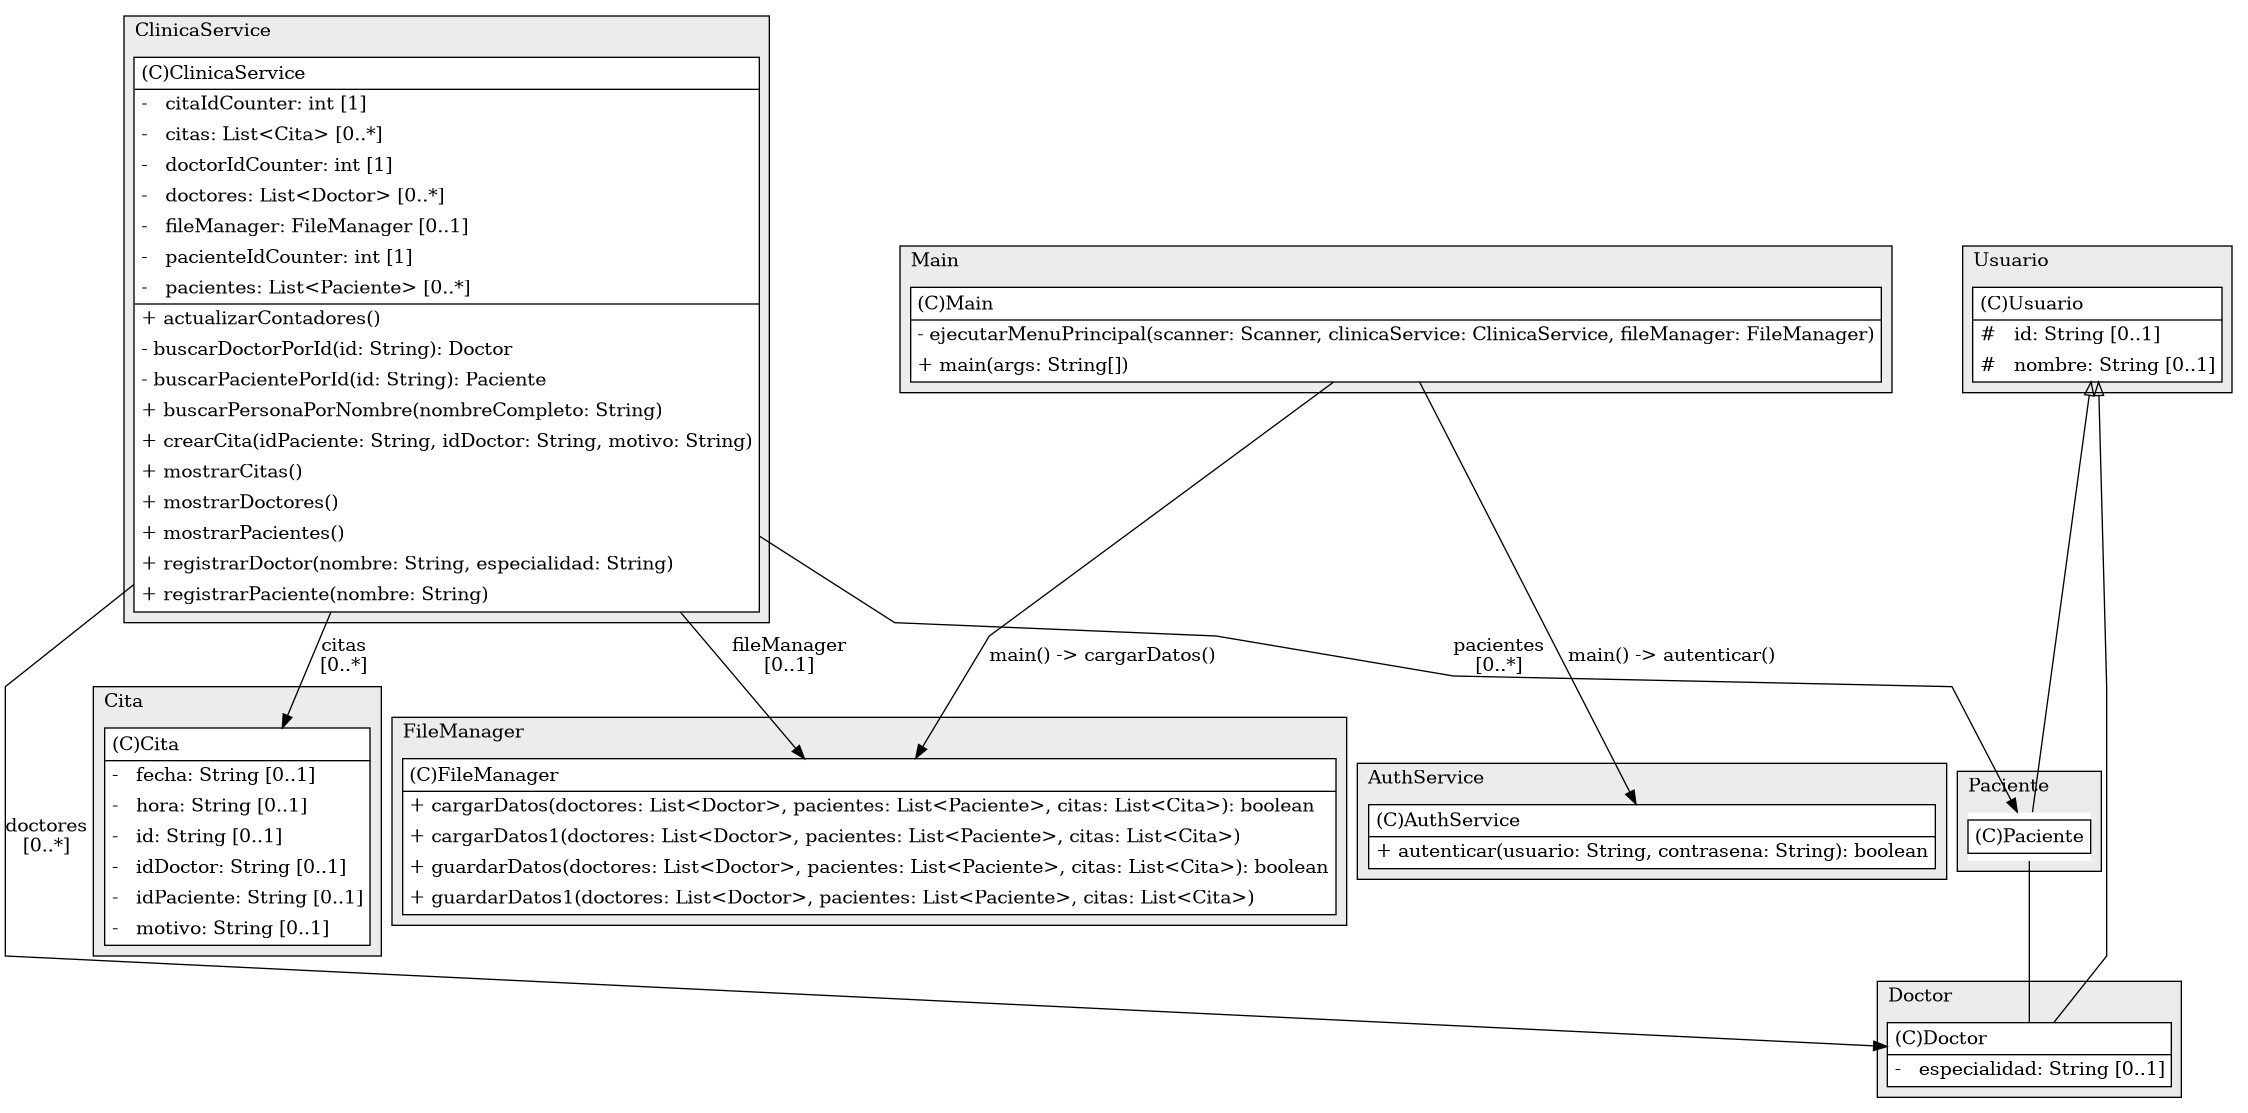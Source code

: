 @startuml

/' diagram meta data start
config=StructureConfiguration;
{
  "projectClassification": {
    "searchMode": "OpenProject", // OpenProject, AllProjects
    "includedProjects": "",
    "pathEndKeywords": "*.impl",
    "isClientPath": "",
    "isClientName": "",
    "isTestPath": "",
    "isTestName": "",
    "isMappingPath": "",
    "isMappingName": "",
    "isDataAccessPath": "",
    "isDataAccessName": "",
    "isDataStructurePath": "",
    "isDataStructureName": "",
    "isInterfaceStructuresPath": "",
    "isInterfaceStructuresName": "",
    "isEntryPointPath": "",
    "isEntryPointName": "",
    "treatFinalFieldsAsMandatory": false
  },
  "graphRestriction": {
    "classPackageExcludeFilter": "",
    "classPackageIncludeFilter": "",
    "classNameExcludeFilter": "",
    "classNameIncludeFilter": "",
    "methodNameExcludeFilter": "",
    "methodNameIncludeFilter": "",
    "removeByInheritance": "", // inheritance/annotation based filtering is done in a second step
    "removeByAnnotation": "",
    "removeByClassPackage": "", // cleanup the graph after inheritance/annotation based filtering is done
    "removeByClassName": "",
    "cutMappings": false,
    "cutEnum": true,
    "cutTests": true,
    "cutClient": true,
    "cutDataAccess": false,
    "cutInterfaceStructures": false,
    "cutDataStructures": false,
    "cutGetterAndSetter": true,
    "cutConstructors": true
  },
  "graphTraversal": {
    "forwardDepth": 6,
    "backwardDepth": 6,
    "classPackageExcludeFilter": "",
    "classPackageIncludeFilter": "",
    "classNameExcludeFilter": "",
    "classNameIncludeFilter": "",
    "methodNameExcludeFilter": "",
    "methodNameIncludeFilter": "",
    "hideMappings": false,
    "hideDataStructures": false,
    "hidePrivateMethods": true,
    "hideInterfaceCalls": true, // indirection: implementation -> interface (is hidden) -> implementation
    "onlyShowApplicationEntryPoints": false, // root node is included
    "useMethodCallsForStructureDiagram": "ForwardOnly" // ForwardOnly, BothDirections, No
  },
  "details": {
    "aggregation": "GroupByClass", // ByClass, GroupByClass, None
    "showClassGenericTypes": true,
    "showMethods": true,
    "showMethodParameterNames": true,
    "showMethodParameterTypes": true,
    "showMethodReturnType": true,
    "showPackageLevels": 2,
    "showDetailedClassStructure": true
  },
  "rootClass": "Main",
  "extensionCallbackMethod": "" // qualified.class.name#methodName - signature: public static String method(String)
}
diagram meta data end '/



digraph g {
    rankdir="TB"
    splines=polyline
    

'nodes 
subgraph cluster_106919537 { 
   	label=FileManager
	labeljust=l
	fillcolor="#ececec"
	style=filled
   
   FileManager106919537[
	label=<<TABLE BORDER="1" CELLBORDER="0" CELLPADDING="4" CELLSPACING="0">
<TR><TD ALIGN="LEFT" >(C)FileManager</TD></TR>
<HR/>
<TR><TD ALIGN="LEFT" >+ cargarDatos(doctores: List&lt;Doctor&gt;, pacientes: List&lt;Paciente&gt;, citas: List&lt;Cita&gt;): boolean</TD></TR>
<TR><TD ALIGN="LEFT" >+ cargarDatos1(doctores: List&lt;Doctor&gt;, pacientes: List&lt;Paciente&gt;, citas: List&lt;Cita&gt;)</TD></TR>
<TR><TD ALIGN="LEFT" >+ guardarDatos(doctores: List&lt;Doctor&gt;, pacientes: List&lt;Paciente&gt;, citas: List&lt;Cita&gt;): boolean</TD></TR>
<TR><TD ALIGN="LEFT" >+ guardarDatos1(doctores: List&lt;Doctor&gt;, pacientes: List&lt;Paciente&gt;, citas: List&lt;Cita&gt;)</TD></TR>
</TABLE>>
	style=filled
	margin=0
	shape=plaintext
	fillcolor="#FFFFFF"
];
} 

subgraph cluster_1348797491 { 
   	label=AuthService
	labeljust=l
	fillcolor="#ececec"
	style=filled
   
   AuthService1348797491[
	label=<<TABLE BORDER="1" CELLBORDER="0" CELLPADDING="4" CELLSPACING="0">
<TR><TD ALIGN="LEFT" >(C)AuthService</TD></TR>
<HR/>
<TR><TD ALIGN="LEFT" >+ autenticar(usuario: String, contrasena: String): boolean</TD></TR>
</TABLE>>
	style=filled
	margin=0
	shape=plaintext
	fillcolor="#FFFFFF"
];
} 

subgraph cluster_1531808526 { 
   	label=Usuario
	labeljust=l
	fillcolor="#ececec"
	style=filled
   
   Usuario1531808526[
	label=<<TABLE BORDER="1" CELLBORDER="0" CELLPADDING="4" CELLSPACING="0">
<TR><TD ALIGN="LEFT" >(C)Usuario</TD></TR>
<HR/>
<TR><TD ALIGN="LEFT" >#   id: String [0..1]</TD></TR>
<TR><TD ALIGN="LEFT" >#   nombre: String [0..1]</TD></TR>
</TABLE>>
	style=filled
	margin=0
	shape=plaintext
	fillcolor="#FFFFFF"
];
} 

subgraph cluster_1663510500 { 
   	label=ClinicaService
	labeljust=l
	fillcolor="#ececec"
	style=filled
   
   ClinicaService1663510500[
	label=<<TABLE BORDER="1" CELLBORDER="0" CELLPADDING="4" CELLSPACING="0">
<TR><TD ALIGN="LEFT" >(C)ClinicaService</TD></TR>
<HR/>
<TR><TD ALIGN="LEFT" >-   citaIdCounter: int [1]</TD></TR>
<TR><TD ALIGN="LEFT" >-   citas: List&lt;Cita&gt; [0..*]</TD></TR>
<TR><TD ALIGN="LEFT" >-   doctorIdCounter: int [1]</TD></TR>
<TR><TD ALIGN="LEFT" >-   doctores: List&lt;Doctor&gt; [0..*]</TD></TR>
<TR><TD ALIGN="LEFT" >-   fileManager: FileManager [0..1]</TD></TR>
<TR><TD ALIGN="LEFT" >-   pacienteIdCounter: int [1]</TD></TR>
<TR><TD ALIGN="LEFT" >-   pacientes: List&lt;Paciente&gt; [0..*]</TD></TR>
<HR/>
<TR><TD ALIGN="LEFT" >+ actualizarContadores()</TD></TR>
<TR><TD ALIGN="LEFT" >- buscarDoctorPorId(id: String): Doctor</TD></TR>
<TR><TD ALIGN="LEFT" >- buscarPacientePorId(id: String): Paciente</TD></TR>
<TR><TD ALIGN="LEFT" >+ buscarPersonaPorNombre(nombreCompleto: String)</TD></TR>
<TR><TD ALIGN="LEFT" >+ crearCita(idPaciente: String, idDoctor: String, motivo: String)</TD></TR>
<TR><TD ALIGN="LEFT" >+ mostrarCitas()</TD></TR>
<TR><TD ALIGN="LEFT" >+ mostrarDoctores()</TD></TR>
<TR><TD ALIGN="LEFT" >+ mostrarPacientes()</TD></TR>
<TR><TD ALIGN="LEFT" >+ registrarDoctor(nombre: String, especialidad: String)</TD></TR>
<TR><TD ALIGN="LEFT" >+ registrarPaciente(nombre: String)</TD></TR>
</TABLE>>
	style=filled
	margin=0
	shape=plaintext
	fillcolor="#FFFFFF"
];
} 

subgraph cluster_2052357439 { 
   	label=Doctor
	labeljust=l
	fillcolor="#ececec"
	style=filled
   
   Doctor2052357439[
	label=<<TABLE BORDER="1" CELLBORDER="0" CELLPADDING="4" CELLSPACING="0">
<TR><TD ALIGN="LEFT" >(C)Doctor</TD></TR>
<HR/>
<TR><TD ALIGN="LEFT" >-   especialidad: String [0..1]</TD></TR>
</TABLE>>
	style=filled
	margin=0
	shape=plaintext
	fillcolor="#FFFFFF"
];
} 

subgraph cluster_2100595 { 
   	label=Cita
	labeljust=l
	fillcolor="#ececec"
	style=filled
   
   Cita2100595[
	label=<<TABLE BORDER="1" CELLBORDER="0" CELLPADDING="4" CELLSPACING="0">
<TR><TD ALIGN="LEFT" >(C)Cita</TD></TR>
<HR/>
<TR><TD ALIGN="LEFT" >-   fecha: String [0..1]</TD></TR>
<TR><TD ALIGN="LEFT" >-   hora: String [0..1]</TD></TR>
<TR><TD ALIGN="LEFT" >-   id: String [0..1]</TD></TR>
<TR><TD ALIGN="LEFT" >-   idDoctor: String [0..1]</TD></TR>
<TR><TD ALIGN="LEFT" >-   idPaciente: String [0..1]</TD></TR>
<TR><TD ALIGN="LEFT" >-   motivo: String [0..1]</TD></TR>
</TABLE>>
	style=filled
	margin=0
	shape=plaintext
	fillcolor="#FFFFFF"
];
} 

subgraph cluster_2390489 { 
   	label=Main
	labeljust=l
	fillcolor="#ececec"
	style=filled
   
   Main2390489[
	label=<<TABLE BORDER="1" CELLBORDER="0" CELLPADDING="4" CELLSPACING="0">
<TR><TD ALIGN="LEFT" >(C)Main</TD></TR>
<HR/>
<TR><TD ALIGN="LEFT" >- ejecutarMenuPrincipal(scanner: Scanner, clinicaService: ClinicaService, fileManager: FileManager)</TD></TR>
<TR><TD ALIGN="LEFT" >+ main(args: String[])</TD></TR>
</TABLE>>
	style=filled
	margin=0
	shape=plaintext
	fillcolor="#FFFFFF"
];
} 

subgraph cluster_813791121 { 
   	label=Paciente
	labeljust=l
	fillcolor="#ececec"
	style=filled
   
   Paciente813791121[
	label=<<TABLE BORDER="1" CELLBORDER="0" CELLPADDING="4" CELLSPACING="0">
<TR><TD ALIGN="LEFT" >(C)Paciente</TD></TR>
</TABLE>>
	style=filled
	margin=0
	shape=plaintext
	fillcolor="#FFFFFF"
];
} 

'edges    
ClinicaService1663510500 -> Cita2100595[label="citas
[0..*]"];
ClinicaService1663510500 -> Doctor2052357439[label="doctores
[0..*]"];
ClinicaService1663510500 -> FileManager106919537[label="fileManager
[0..1]"];
ClinicaService1663510500 -> Paciente813791121[label="pacientes
[0..*]"];
Main2390489 -> AuthService1348797491[label="main() -> autenticar()"];
Main2390489 -> FileManager106919537[label="main() -> cargarDatos()"];
Paciente813791121 -> Doctor2052357439[arrowhead=none];
Usuario1531808526 -> Doctor2052357439[arrowhead=none, arrowtail=empty, dir=both];
Usuario1531808526 -> Paciente813791121[arrowhead=none, arrowtail=empty, dir=both];
    
}
@enduml